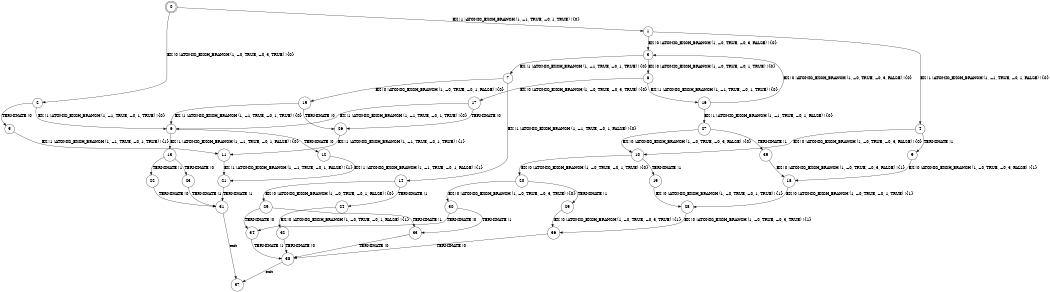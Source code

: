 digraph BCG {
size = "7, 10.5";
center = TRUE;
node [shape = circle];
0 [peripheries = 2];
0 -> 1 [label = "EX !1 !ATOMIC_EXCH_BRANCH (1, +1, TRUE, +0, 1, TRUE) !{0}"];
0 -> 2 [label = "EX !0 !ATOMIC_EXCH_BRANCH (1, +0, TRUE, +0, 3, TRUE) !{0}"];
1 -> 3 [label = "EX !0 !ATOMIC_EXCH_BRANCH (1, +0, TRUE, +0, 3, FALSE) !{0}"];
1 -> 4 [label = "EX !1 !ATOMIC_EXCH_BRANCH (1, +1, TRUE, +0, 1, FALSE) !{0}"];
2 -> 5 [label = "TERMINATE !0"];
2 -> 6 [label = "EX !1 !ATOMIC_EXCH_BRANCH (1, +1, TRUE, +0, 1, TRUE) !{0}"];
3 -> 7 [label = "EX !1 !ATOMIC_EXCH_BRANCH (1, +1, TRUE, +0, 1, TRUE) !{0}"];
3 -> 8 [label = "EX !0 !ATOMIC_EXCH_BRANCH (1, +0, TRUE, +0, 1, TRUE) !{0}"];
4 -> 9 [label = "TERMINATE !1"];
4 -> 10 [label = "EX !0 !ATOMIC_EXCH_BRANCH (1, +0, TRUE, +0, 3, FALSE) !{0}"];
5 -> 11 [label = "EX !1 !ATOMIC_EXCH_BRANCH (1, +1, TRUE, +0, 1, TRUE) !{1}"];
6 -> 12 [label = "TERMINATE !0"];
6 -> 13 [label = "EX !1 !ATOMIC_EXCH_BRANCH (1, +1, TRUE, +0, 1, FALSE) !{0}"];
7 -> 14 [label = "EX !1 !ATOMIC_EXCH_BRANCH (1, +1, TRUE, +0, 1, FALSE) !{0}"];
7 -> 15 [label = "EX !0 !ATOMIC_EXCH_BRANCH (1, +0, TRUE, +0, 1, FALSE) !{0}"];
8 -> 16 [label = "EX !1 !ATOMIC_EXCH_BRANCH (1, +1, TRUE, +0, 1, TRUE) !{0}"];
8 -> 17 [label = "EX !0 !ATOMIC_EXCH_BRANCH (1, +0, TRUE, +0, 3, TRUE) !{0}"];
9 -> 18 [label = "EX !0 !ATOMIC_EXCH_BRANCH (1, +0, TRUE, +0, 3, FALSE) !{1}"];
10 -> 19 [label = "TERMINATE !1"];
10 -> 20 [label = "EX !0 !ATOMIC_EXCH_BRANCH (1, +0, TRUE, +0, 1, TRUE) !{0}"];
11 -> 21 [label = "EX !1 !ATOMIC_EXCH_BRANCH (1, +1, TRUE, +0, 1, FALSE) !{1}"];
12 -> 21 [label = "EX !1 !ATOMIC_EXCH_BRANCH (1, +1, TRUE, +0, 1, FALSE) !{1}"];
13 -> 22 [label = "TERMINATE !1"];
13 -> 23 [label = "TERMINATE !0"];
14 -> 24 [label = "TERMINATE !1"];
14 -> 25 [label = "EX !0 !ATOMIC_EXCH_BRANCH (1, +0, TRUE, +0, 1, FALSE) !{0}"];
15 -> 26 [label = "TERMINATE !0"];
15 -> 6 [label = "EX !1 !ATOMIC_EXCH_BRANCH (1, +1, TRUE, +0, 1, TRUE) !{0}"];
16 -> 27 [label = "EX !1 !ATOMIC_EXCH_BRANCH (1, +1, TRUE, +0, 1, FALSE) !{0}"];
16 -> 3 [label = "EX !0 !ATOMIC_EXCH_BRANCH (1, +0, TRUE, +0, 3, FALSE) !{0}"];
17 -> 26 [label = "TERMINATE !0"];
17 -> 6 [label = "EX !1 !ATOMIC_EXCH_BRANCH (1, +1, TRUE, +0, 1, TRUE) !{0}"];
18 -> 28 [label = "EX !0 !ATOMIC_EXCH_BRANCH (1, +0, TRUE, +0, 1, TRUE) !{1}"];
19 -> 28 [label = "EX !0 !ATOMIC_EXCH_BRANCH (1, +0, TRUE, +0, 1, TRUE) !{1}"];
20 -> 29 [label = "TERMINATE !1"];
20 -> 30 [label = "EX !0 !ATOMIC_EXCH_BRANCH (1, +0, TRUE, +0, 3, TRUE) !{0}"];
21 -> 31 [label = "TERMINATE !1"];
22 -> 31 [label = "TERMINATE !0"];
23 -> 31 [label = "TERMINATE !1"];
24 -> 32 [label = "EX !0 !ATOMIC_EXCH_BRANCH (1, +0, TRUE, +0, 1, FALSE) !{1}"];
25 -> 33 [label = "TERMINATE !1"];
25 -> 34 [label = "TERMINATE !0"];
26 -> 11 [label = "EX !1 !ATOMIC_EXCH_BRANCH (1, +1, TRUE, +0, 1, TRUE) !{1}"];
27 -> 35 [label = "TERMINATE !1"];
27 -> 10 [label = "EX !0 !ATOMIC_EXCH_BRANCH (1, +0, TRUE, +0, 3, FALSE) !{0}"];
28 -> 36 [label = "EX !0 !ATOMIC_EXCH_BRANCH (1, +0, TRUE, +0, 3, TRUE) !{1}"];
29 -> 36 [label = "EX !0 !ATOMIC_EXCH_BRANCH (1, +0, TRUE, +0, 3, TRUE) !{1}"];
30 -> 33 [label = "TERMINATE !1"];
30 -> 34 [label = "TERMINATE !0"];
31 -> 37 [label = "exit"];
32 -> 38 [label = "TERMINATE !0"];
33 -> 38 [label = "TERMINATE !0"];
34 -> 38 [label = "TERMINATE !1"];
35 -> 18 [label = "EX !0 !ATOMIC_EXCH_BRANCH (1, +0, TRUE, +0, 3, FALSE) !{1}"];
36 -> 38 [label = "TERMINATE !0"];
38 -> 37 [label = "exit"];
}

